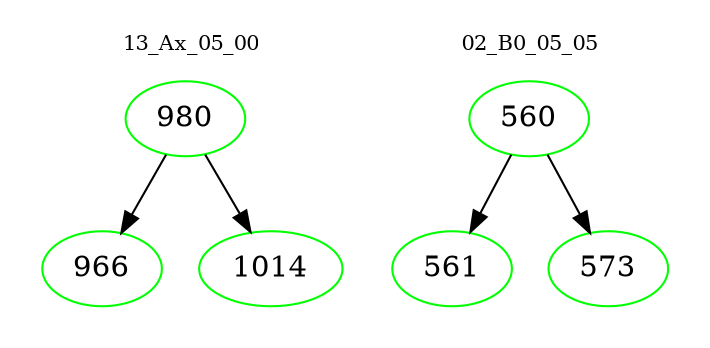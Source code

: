 digraph{
subgraph cluster_0 {
color = white
label = "13_Ax_05_00";
fontsize=10;
T0_980 [label="980", color="green"]
T0_980 -> T0_966 [color="black"]
T0_966 [label="966", color="green"]
T0_980 -> T0_1014 [color="black"]
T0_1014 [label="1014", color="green"]
}
subgraph cluster_1 {
color = white
label = "02_B0_05_05";
fontsize=10;
T1_560 [label="560", color="green"]
T1_560 -> T1_561 [color="black"]
T1_561 [label="561", color="green"]
T1_560 -> T1_573 [color="black"]
T1_573 [label="573", color="green"]
}
}
